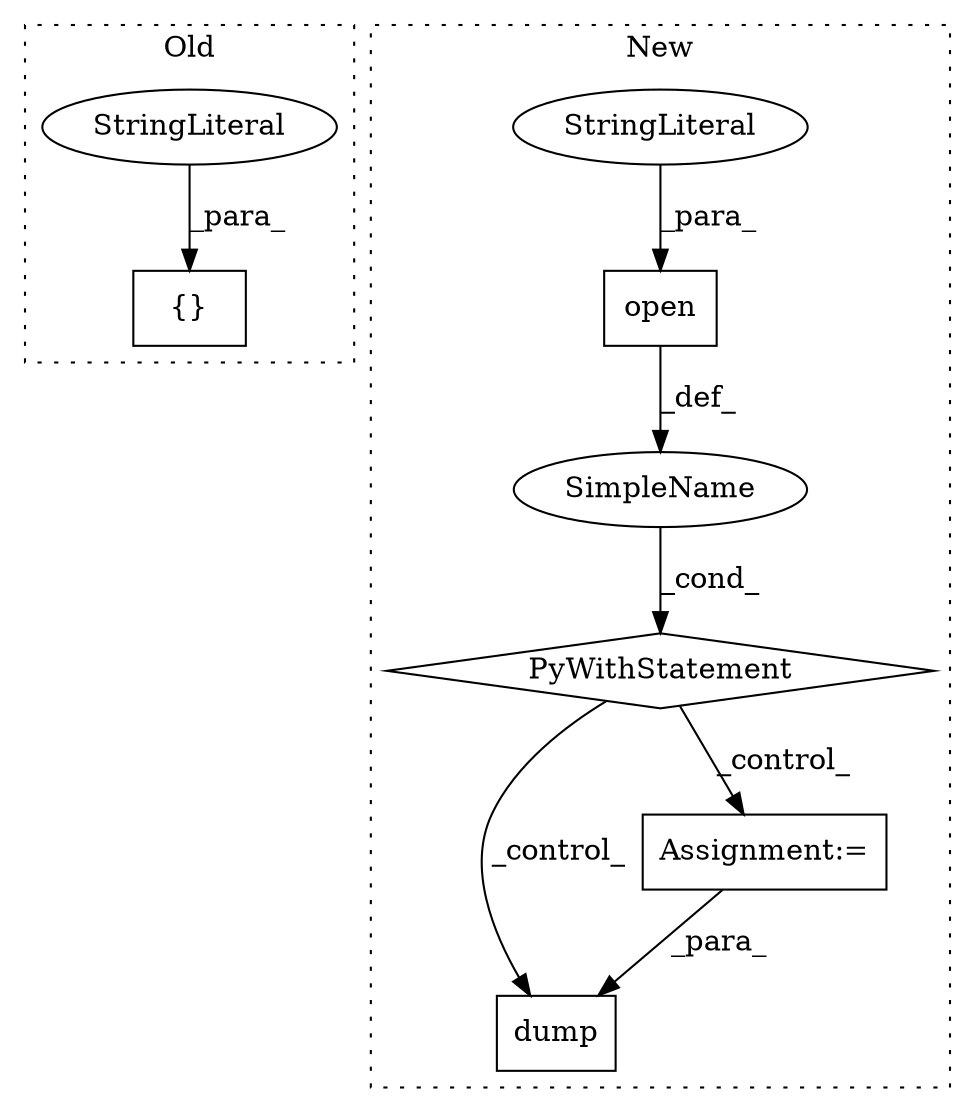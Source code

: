 digraph G {
subgraph cluster0 {
1 [label="{}" a="4" s="2824,2880" l="1,1" shape="box"];
8 [label="StringLiteral" a="45" s="2825" l="15" shape="ellipse"];
label = "Old";
style="dotted";
}
subgraph cluster1 {
2 [label="dump" a="32" s="3515,3530" l="5,1" shape="box"];
3 [label="Assignment:=" a="7" s="3501" l="1" shape="box"];
4 [label="SimpleName" a="42" s="" l="" shape="ellipse"];
5 [label="PyWithStatement" a="104" s="3458,3486" l="10,2" shape="diamond"];
6 [label="open" a="32" s="3468,3485" l="5,1" shape="box"];
7 [label="StringLiteral" a="45" s="3482" l="3" shape="ellipse"];
label = "New";
style="dotted";
}
3 -> 2 [label="_para_"];
4 -> 5 [label="_cond_"];
5 -> 2 [label="_control_"];
5 -> 3 [label="_control_"];
6 -> 4 [label="_def_"];
7 -> 6 [label="_para_"];
8 -> 1 [label="_para_"];
}